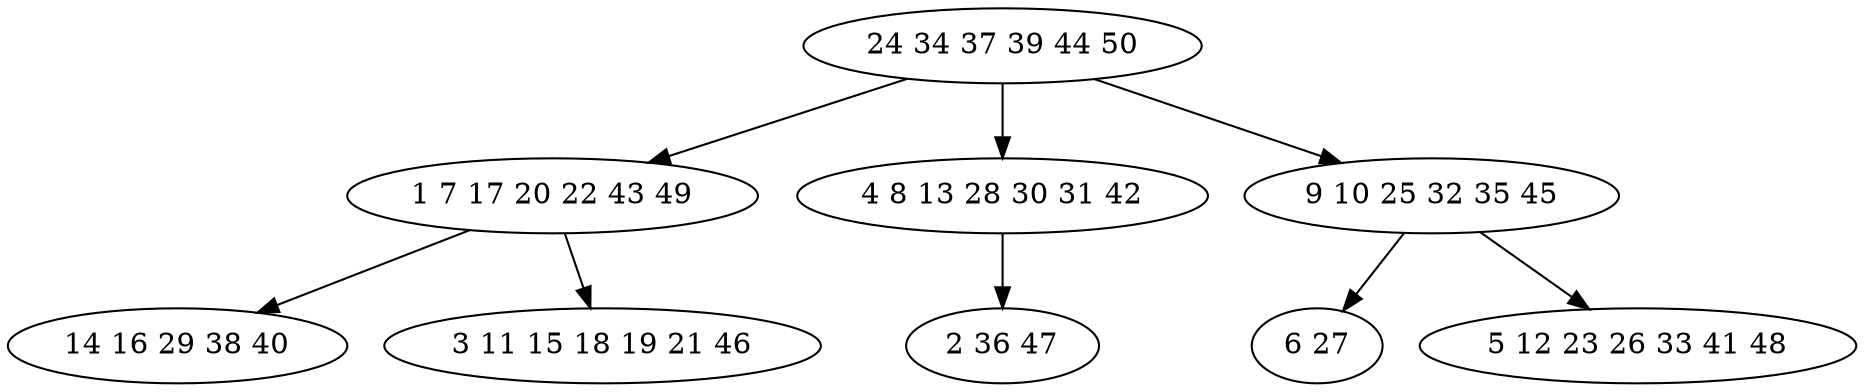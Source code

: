 digraph true_tree {
	"0" -> "1"
	"0" -> "2"
	"1" -> "3"
	"0" -> "4"
	"2" -> "5"
	"1" -> "6"
	"4" -> "7"
	"4" -> "8"
	"0" [label="24 34 37 39 44 50"];
	"1" [label="1 7 17 20 22 43 49"];
	"2" [label="4 8 13 28 30 31 42"];
	"3" [label="14 16 29 38 40"];
	"4" [label="9 10 25 32 35 45"];
	"5" [label="2 36 47"];
	"6" [label="3 11 15 18 19 21 46"];
	"7" [label="6 27"];
	"8" [label="5 12 23 26 33 41 48"];
}
